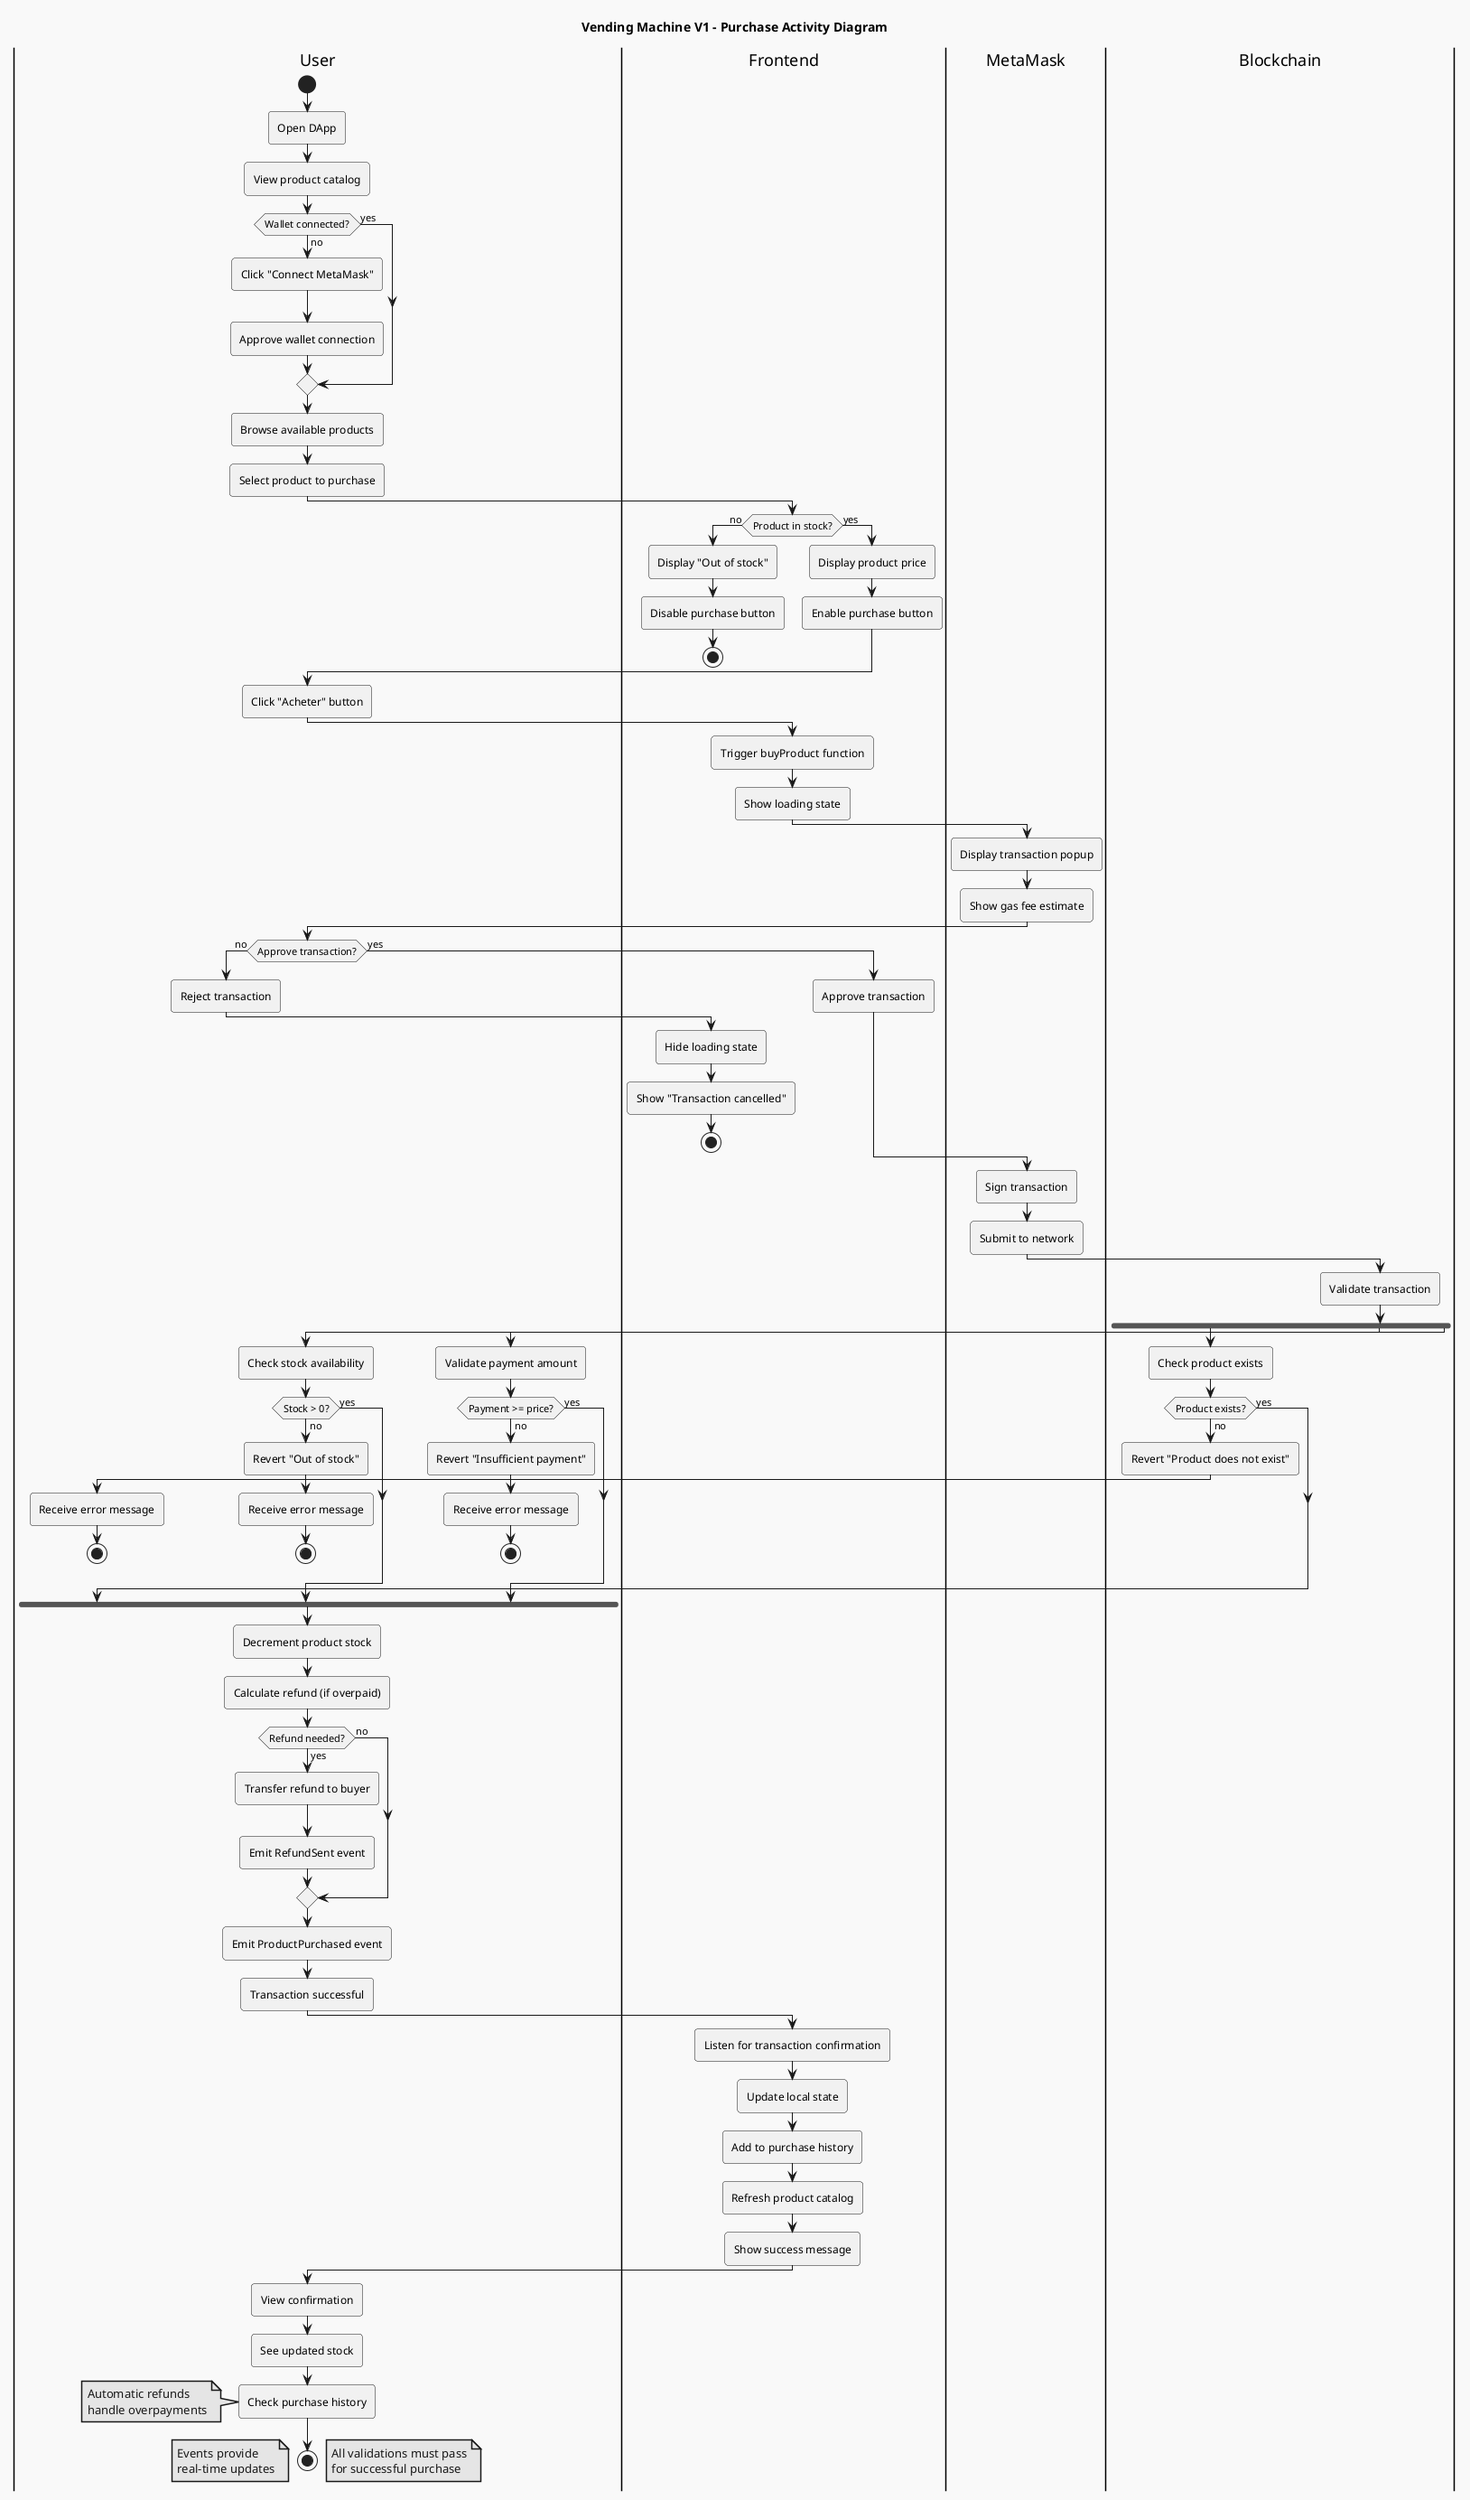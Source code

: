 @startuml Purchase Activity Diagram
!theme mars
title Vending Machine V1 - Purchase Activity Diagram

|User|
start
:Open DApp;
:View product catalog;

if (Wallet connected?) then (no)
  :Click "Connect MetaMask";
  :Approve wallet connection;
else (yes)
endif

:Browse available products;
:Select product to purchase;

|Frontend|
if (Product in stock?) then (no)
  :Display "Out of stock";
  :Disable purchase button;
  stop
else (yes)
  :Display product price;
  :Enable purchase button;
endif

|User|
:Click "Acheter" button;

|Frontend|
:Trigger buyProduct function;
:Show loading state;

|MetaMask|
:Display transaction popup;
:Show gas fee estimate;

|User|
if (Approve transaction?) then (no)
  :Reject transaction;
  |Frontend|
  :Hide loading state;
  :Show "Transaction cancelled";
  stop
else (yes)
  :Approve transaction;
endif

|MetaMask|
:Sign transaction;
:Submit to network;

|Blockchain|
:Validate transaction;
fork
  :Check product exists;
  if (Product exists?) then (no)
    :Revert "Product does not exist";
    |User|
    :Receive error message;
    stop
  else (yes)
  endif
fork again
  :Check stock availability;
  if (Stock > 0?) then (no)
    :Revert "Out of stock";
    |User|
    :Receive error message;
    stop
  else (yes)
  endif
fork again
  :Validate payment amount;
  if (Payment >= price?) then (no)
    :Revert "Insufficient payment";
    |User|
    :Receive error message;
    stop
  else (yes)
  endif
end fork

:Decrement product stock;
:Calculate refund (if overpaid);

if (Refund needed?) then (yes)
  :Transfer refund to buyer;
  :Emit RefundSent event;
else (no)
endif

:Emit ProductPurchased event;
:Transaction successful;

|Frontend|
:Listen for transaction confirmation;
:Update local state;
:Add to purchase history;
:Refresh product catalog;
:Show success message;

|User|
:View confirmation;
:See updated stock;
:Check purchase history;
note left: Automatic refunds\nhandle overpayments
stop

note right: All validations must pass\nfor successful purchase
note left: Events provide\nreal-time updates


@enduml